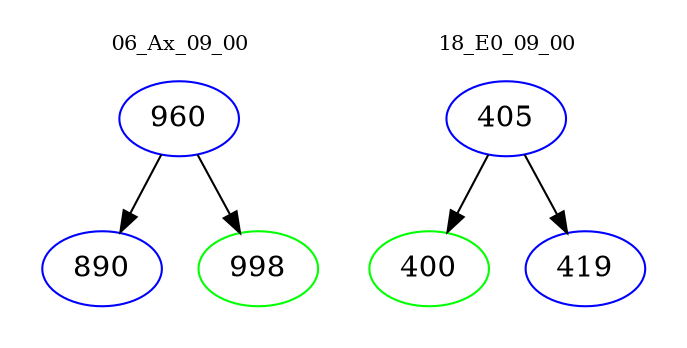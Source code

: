 digraph{
subgraph cluster_0 {
color = white
label = "06_Ax_09_00";
fontsize=10;
T0_960 [label="960", color="blue"]
T0_960 -> T0_890 [color="black"]
T0_890 [label="890", color="blue"]
T0_960 -> T0_998 [color="black"]
T0_998 [label="998", color="green"]
}
subgraph cluster_1 {
color = white
label = "18_E0_09_00";
fontsize=10;
T1_405 [label="405", color="blue"]
T1_405 -> T1_400 [color="black"]
T1_400 [label="400", color="green"]
T1_405 -> T1_419 [color="black"]
T1_419 [label="419", color="blue"]
}
}
